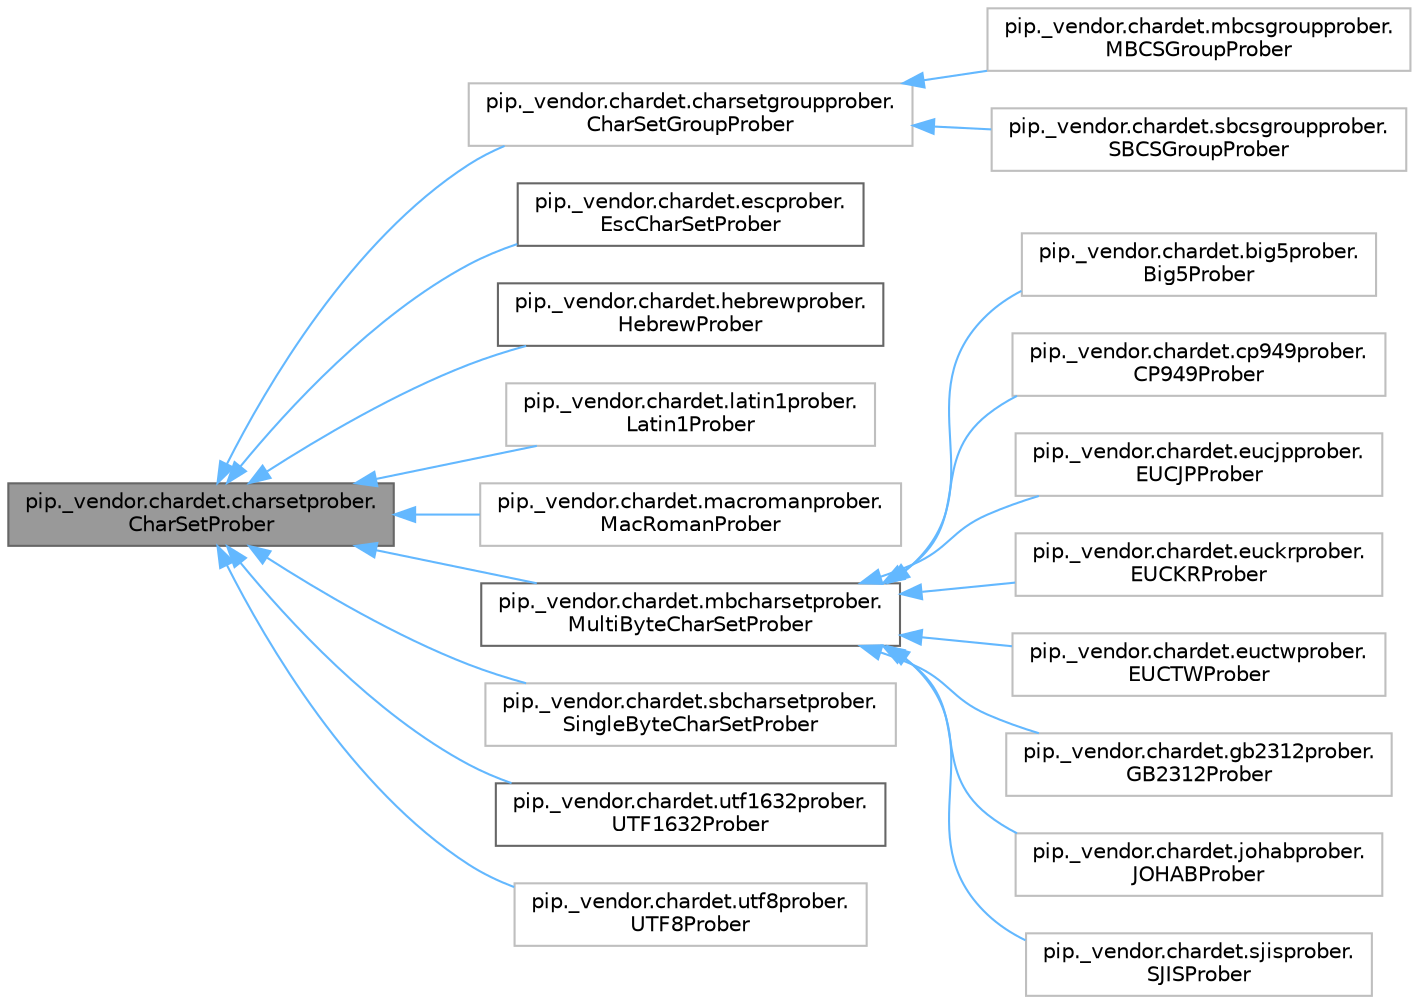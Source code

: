digraph "pip._vendor.chardet.charsetprober.CharSetProber"
{
 // LATEX_PDF_SIZE
  bgcolor="transparent";
  edge [fontname=Helvetica,fontsize=10,labelfontname=Helvetica,labelfontsize=10];
  node [fontname=Helvetica,fontsize=10,shape=box,height=0.2,width=0.4];
  rankdir="LR";
  Node1 [id="Node000001",label="pip._vendor.chardet.charsetprober.\lCharSetProber",height=0.2,width=0.4,color="gray40", fillcolor="grey60", style="filled", fontcolor="black",tooltip=" "];
  Node1 -> Node2 [id="edge1_Node000001_Node000002",dir="back",color="steelblue1",style="solid",tooltip=" "];
  Node2 [id="Node000002",label="pip._vendor.chardet.charsetgroupprober.\lCharSetGroupProber",height=0.2,width=0.4,color="grey75", fillcolor="white", style="filled",URL="$d2/dcb/classpip_1_1__vendor_1_1chardet_1_1charsetgroupprober_1_1CharSetGroupProber.html",tooltip=" "];
  Node2 -> Node3 [id="edge2_Node000002_Node000003",dir="back",color="steelblue1",style="solid",tooltip=" "];
  Node3 [id="Node000003",label="pip._vendor.chardet.mbcsgroupprober.\lMBCSGroupProber",height=0.2,width=0.4,color="grey75", fillcolor="white", style="filled",URL="$da/db9/classpip_1_1__vendor_1_1chardet_1_1mbcsgroupprober_1_1MBCSGroupProber.html",tooltip=" "];
  Node2 -> Node4 [id="edge3_Node000002_Node000004",dir="back",color="steelblue1",style="solid",tooltip=" "];
  Node4 [id="Node000004",label="pip._vendor.chardet.sbcsgroupprober.\lSBCSGroupProber",height=0.2,width=0.4,color="grey75", fillcolor="white", style="filled",URL="$df/ddb/classpip_1_1__vendor_1_1chardet_1_1sbcsgroupprober_1_1SBCSGroupProber.html",tooltip=" "];
  Node1 -> Node5 [id="edge4_Node000001_Node000005",dir="back",color="steelblue1",style="solid",tooltip=" "];
  Node5 [id="Node000005",label="pip._vendor.chardet.escprober.\lEscCharSetProber",height=0.2,width=0.4,color="gray40", fillcolor="white", style="filled",URL="$db/dba/classpip_1_1__vendor_1_1chardet_1_1escprober_1_1EscCharSetProber.html",tooltip=" "];
  Node1 -> Node6 [id="edge5_Node000001_Node000006",dir="back",color="steelblue1",style="solid",tooltip=" "];
  Node6 [id="Node000006",label="pip._vendor.chardet.hebrewprober.\lHebrewProber",height=0.2,width=0.4,color="gray40", fillcolor="white", style="filled",URL="$d7/de3/classpip_1_1__vendor_1_1chardet_1_1hebrewprober_1_1HebrewProber.html",tooltip="General ideas of the Hebrew charset recognition ###."];
  Node1 -> Node7 [id="edge6_Node000001_Node000007",dir="back",color="steelblue1",style="solid",tooltip=" "];
  Node7 [id="Node000007",label="pip._vendor.chardet.latin1prober.\lLatin1Prober",height=0.2,width=0.4,color="grey75", fillcolor="white", style="filled",URL="$d2/da5/classpip_1_1__vendor_1_1chardet_1_1latin1prober_1_1Latin1Prober.html",tooltip=" "];
  Node1 -> Node8 [id="edge7_Node000001_Node000008",dir="back",color="steelblue1",style="solid",tooltip=" "];
  Node8 [id="Node000008",label="pip._vendor.chardet.macromanprober.\lMacRomanProber",height=0.2,width=0.4,color="grey75", fillcolor="white", style="filled",URL="$df/db0/classpip_1_1__vendor_1_1chardet_1_1macromanprober_1_1MacRomanProber.html",tooltip=" "];
  Node1 -> Node9 [id="edge8_Node000001_Node000009",dir="back",color="steelblue1",style="solid",tooltip=" "];
  Node9 [id="Node000009",label="pip._vendor.chardet.mbcharsetprober.\lMultiByteCharSetProber",height=0.2,width=0.4,color="gray40", fillcolor="white", style="filled",URL="$dd/d42/classpip_1_1__vendor_1_1chardet_1_1mbcharsetprober_1_1MultiByteCharSetProber.html",tooltip=" "];
  Node9 -> Node10 [id="edge9_Node000009_Node000010",dir="back",color="steelblue1",style="solid",tooltip=" "];
  Node10 [id="Node000010",label="pip._vendor.chardet.big5prober.\lBig5Prober",height=0.2,width=0.4,color="grey75", fillcolor="white", style="filled",URL="$d5/dc3/classpip_1_1__vendor_1_1chardet_1_1big5prober_1_1Big5Prober.html",tooltip=" "];
  Node9 -> Node11 [id="edge10_Node000009_Node000011",dir="back",color="steelblue1",style="solid",tooltip=" "];
  Node11 [id="Node000011",label="pip._vendor.chardet.cp949prober.\lCP949Prober",height=0.2,width=0.4,color="grey75", fillcolor="white", style="filled",URL="$d6/df4/classpip_1_1__vendor_1_1chardet_1_1cp949prober_1_1CP949Prober.html",tooltip=" "];
  Node9 -> Node12 [id="edge11_Node000009_Node000012",dir="back",color="steelblue1",style="solid",tooltip=" "];
  Node12 [id="Node000012",label="pip._vendor.chardet.eucjpprober.\lEUCJPProber",height=0.2,width=0.4,color="grey75", fillcolor="white", style="filled",URL="$da/d98/classpip_1_1__vendor_1_1chardet_1_1eucjpprober_1_1EUCJPProber.html",tooltip=" "];
  Node9 -> Node13 [id="edge12_Node000009_Node000013",dir="back",color="steelblue1",style="solid",tooltip=" "];
  Node13 [id="Node000013",label="pip._vendor.chardet.euckrprober.\lEUCKRProber",height=0.2,width=0.4,color="grey75", fillcolor="white", style="filled",URL="$d5/d14/classpip_1_1__vendor_1_1chardet_1_1euckrprober_1_1EUCKRProber.html",tooltip=" "];
  Node9 -> Node14 [id="edge13_Node000009_Node000014",dir="back",color="steelblue1",style="solid",tooltip=" "];
  Node14 [id="Node000014",label="pip._vendor.chardet.euctwprober.\lEUCTWProber",height=0.2,width=0.4,color="grey75", fillcolor="white", style="filled",URL="$d8/dbd/classpip_1_1__vendor_1_1chardet_1_1euctwprober_1_1EUCTWProber.html",tooltip=" "];
  Node9 -> Node15 [id="edge14_Node000009_Node000015",dir="back",color="steelblue1",style="solid",tooltip=" "];
  Node15 [id="Node000015",label="pip._vendor.chardet.gb2312prober.\lGB2312Prober",height=0.2,width=0.4,color="grey75", fillcolor="white", style="filled",URL="$da/df0/classpip_1_1__vendor_1_1chardet_1_1gb2312prober_1_1GB2312Prober.html",tooltip=" "];
  Node9 -> Node16 [id="edge15_Node000009_Node000016",dir="back",color="steelblue1",style="solid",tooltip=" "];
  Node16 [id="Node000016",label="pip._vendor.chardet.johabprober.\lJOHABProber",height=0.2,width=0.4,color="grey75", fillcolor="white", style="filled",URL="$d3/d2b/classpip_1_1__vendor_1_1chardet_1_1johabprober_1_1JOHABProber.html",tooltip=" "];
  Node9 -> Node17 [id="edge16_Node000009_Node000017",dir="back",color="steelblue1",style="solid",tooltip=" "];
  Node17 [id="Node000017",label="pip._vendor.chardet.sjisprober.\lSJISProber",height=0.2,width=0.4,color="grey75", fillcolor="white", style="filled",URL="$d6/d23/classpip_1_1__vendor_1_1chardet_1_1sjisprober_1_1SJISProber.html",tooltip=" "];
  Node1 -> Node18 [id="edge17_Node000001_Node000018",dir="back",color="steelblue1",style="solid",tooltip=" "];
  Node18 [id="Node000018",label="pip._vendor.chardet.sbcharsetprober.\lSingleByteCharSetProber",height=0.2,width=0.4,color="grey75", fillcolor="white", style="filled",URL="$d2/d68/classpip_1_1__vendor_1_1chardet_1_1sbcharsetprober_1_1SingleByteCharSetProber.html",tooltip=" "];
  Node1 -> Node19 [id="edge18_Node000001_Node000019",dir="back",color="steelblue1",style="solid",tooltip=" "];
  Node19 [id="Node000019",label="pip._vendor.chardet.utf1632prober.\lUTF1632Prober",height=0.2,width=0.4,color="gray40", fillcolor="white", style="filled",URL="$da/db2/classpip_1_1__vendor_1_1chardet_1_1utf1632prober_1_1UTF1632Prober.html",tooltip=" "];
  Node1 -> Node20 [id="edge19_Node000001_Node000020",dir="back",color="steelblue1",style="solid",tooltip=" "];
  Node20 [id="Node000020",label="pip._vendor.chardet.utf8prober.\lUTF8Prober",height=0.2,width=0.4,color="grey75", fillcolor="white", style="filled",URL="$d5/d1e/classpip_1_1__vendor_1_1chardet_1_1utf8prober_1_1UTF8Prober.html",tooltip=" "];
}
